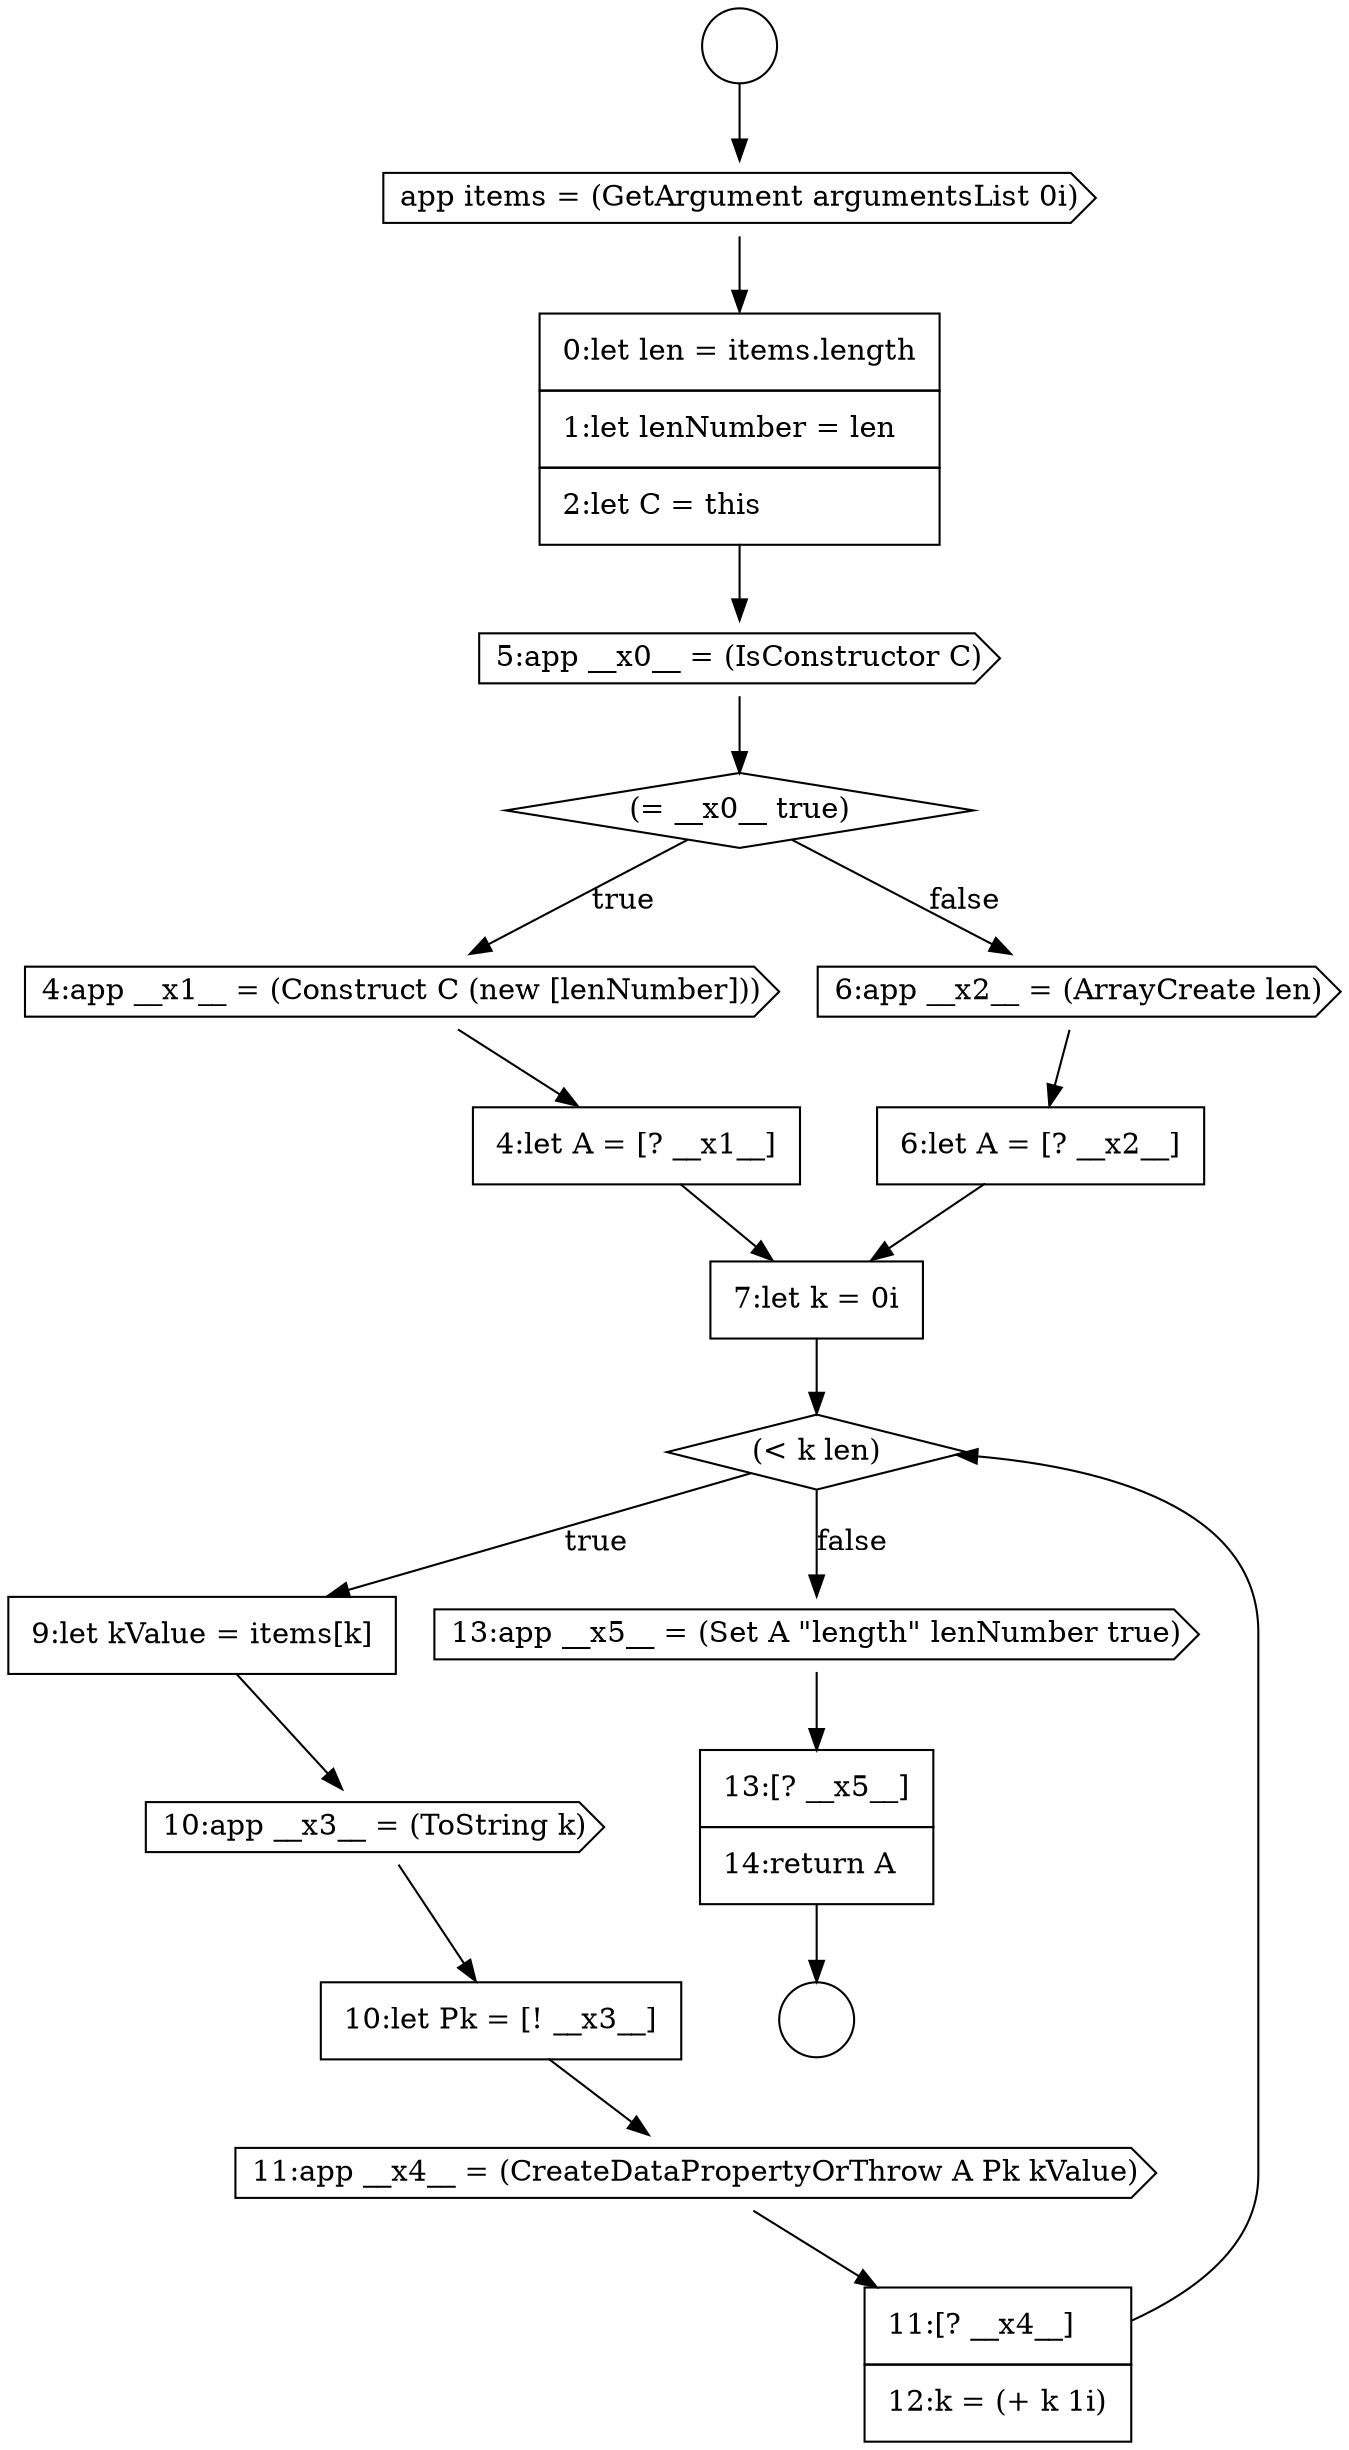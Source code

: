 digraph {
  node15666 [shape=none, margin=0, label=<<font color="black">
    <table border="0" cellborder="1" cellspacing="0" cellpadding="10">
      <tr><td align="left">6:let A = [? __x2__]</td></tr>
    </table>
  </font>> color="black" fillcolor="white" style=filled]
  node15671 [shape=none, margin=0, label=<<font color="black">
    <table border="0" cellborder="1" cellspacing="0" cellpadding="10">
      <tr><td align="left">10:let Pk = [! __x3__]</td></tr>
    </table>
  </font>> color="black" fillcolor="white" style=filled]
  node15659 [shape=cds, label=<<font color="black">app items = (GetArgument argumentsList 0i)</font>> color="black" fillcolor="white" style=filled]
  node15669 [shape=none, margin=0, label=<<font color="black">
    <table border="0" cellborder="1" cellspacing="0" cellpadding="10">
      <tr><td align="left">9:let kValue = items[k]</td></tr>
    </table>
  </font>> color="black" fillcolor="white" style=filled]
  node15664 [shape=none, margin=0, label=<<font color="black">
    <table border="0" cellborder="1" cellspacing="0" cellpadding="10">
      <tr><td align="left">4:let A = [? __x1__]</td></tr>
    </table>
  </font>> color="black" fillcolor="white" style=filled]
  node15668 [shape=diamond, label=<<font color="black">(&lt; k len)</font>> color="black" fillcolor="white" style=filled]
  node15657 [shape=circle label=" " color="black" fillcolor="white" style=filled]
  node15661 [shape=cds, label=<<font color="black">5:app __x0__ = (IsConstructor C)</font>> color="black" fillcolor="white" style=filled]
  node15672 [shape=cds, label=<<font color="black">11:app __x4__ = (CreateDataPropertyOrThrow A Pk kValue)</font>> color="black" fillcolor="white" style=filled]
  node15667 [shape=none, margin=0, label=<<font color="black">
    <table border="0" cellborder="1" cellspacing="0" cellpadding="10">
      <tr><td align="left">7:let k = 0i</td></tr>
    </table>
  </font>> color="black" fillcolor="white" style=filled]
  node15658 [shape=circle label=" " color="black" fillcolor="white" style=filled]
  node15673 [shape=none, margin=0, label=<<font color="black">
    <table border="0" cellborder="1" cellspacing="0" cellpadding="10">
      <tr><td align="left">11:[? __x4__]</td></tr>
      <tr><td align="left">12:k = (+ k 1i)</td></tr>
    </table>
  </font>> color="black" fillcolor="white" style=filled]
  node15662 [shape=diamond, label=<<font color="black">(= __x0__ true)</font>> color="black" fillcolor="white" style=filled]
  node15674 [shape=cds, label=<<font color="black">13:app __x5__ = (Set A &quot;length&quot; lenNumber true)</font>> color="black" fillcolor="white" style=filled]
  node15663 [shape=cds, label=<<font color="black">4:app __x1__ = (Construct C (new [lenNumber]))</font>> color="black" fillcolor="white" style=filled]
  node15665 [shape=cds, label=<<font color="black">6:app __x2__ = (ArrayCreate len)</font>> color="black" fillcolor="white" style=filled]
  node15670 [shape=cds, label=<<font color="black">10:app __x3__ = (ToString k)</font>> color="black" fillcolor="white" style=filled]
  node15675 [shape=none, margin=0, label=<<font color="black">
    <table border="0" cellborder="1" cellspacing="0" cellpadding="10">
      <tr><td align="left">13:[? __x5__]</td></tr>
      <tr><td align="left">14:return A</td></tr>
    </table>
  </font>> color="black" fillcolor="white" style=filled]
  node15660 [shape=none, margin=0, label=<<font color="black">
    <table border="0" cellborder="1" cellspacing="0" cellpadding="10">
      <tr><td align="left">0:let len = items.length</td></tr>
      <tr><td align="left">1:let lenNumber = len</td></tr>
      <tr><td align="left">2:let C = this</td></tr>
    </table>
  </font>> color="black" fillcolor="white" style=filled]
  node15665 -> node15666 [ color="black"]
  node15671 -> node15672 [ color="black"]
  node15669 -> node15670 [ color="black"]
  node15662 -> node15663 [label=<<font color="black">true</font>> color="black"]
  node15662 -> node15665 [label=<<font color="black">false</font>> color="black"]
  node15673 -> node15668 [ color="black"]
  node15659 -> node15660 [ color="black"]
  node15660 -> node15661 [ color="black"]
  node15666 -> node15667 [ color="black"]
  node15668 -> node15669 [label=<<font color="black">true</font>> color="black"]
  node15668 -> node15674 [label=<<font color="black">false</font>> color="black"]
  node15672 -> node15673 [ color="black"]
  node15667 -> node15668 [ color="black"]
  node15661 -> node15662 [ color="black"]
  node15670 -> node15671 [ color="black"]
  node15657 -> node15659 [ color="black"]
  node15674 -> node15675 [ color="black"]
  node15664 -> node15667 [ color="black"]
  node15663 -> node15664 [ color="black"]
  node15675 -> node15658 [ color="black"]
}
